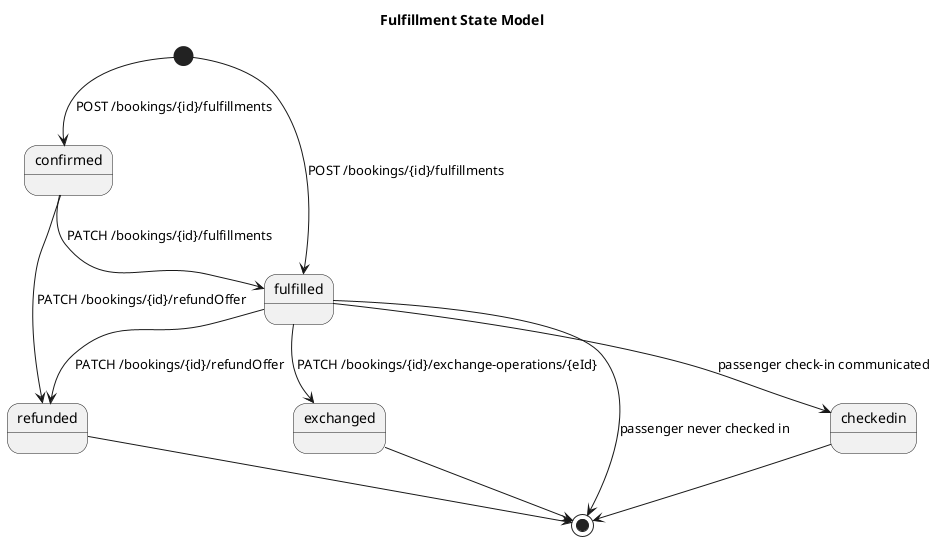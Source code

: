 @startuml
title "Fulfillment State Model"
[*] --> confirmed: POST /bookings/{id}/fulfillments
[*] --> fulfilled: POST /bookings/{id}/fulfillments
confirmed --> fulfilled: PATCH /bookings/{id}/fulfillments 
fulfilled --> checkedin: passenger check-in communicated 
confirmed --> refunded: PATCH /bookings/{id}/refundOffer
fulfilled --> refunded: PATCH /bookings/{id}/refundOffer
fulfilled --> exchanged: PATCH /bookings/{id}/exchange-operations/{eId}
fulfilled --> [*]: passenger never checked in
checkedin --> [*]
refunded --> [*]
exchanged --> [*]
@enduml